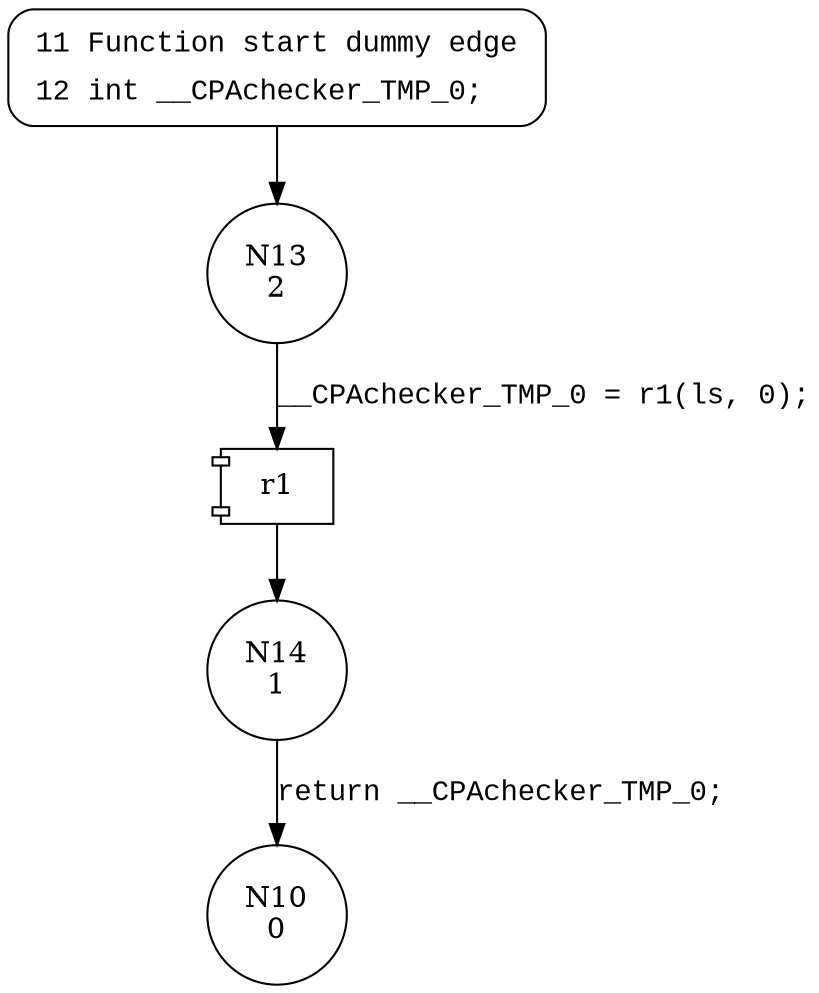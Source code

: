 digraph rev {
13 [shape="circle" label="N13\n2"]
14 [shape="circle" label="N14\n1"]
10 [shape="circle" label="N10\n0"]
11 [style="filled,bold" penwidth="1" fillcolor="white" fontname="Courier New" shape="Mrecord" label=<<table border="0" cellborder="0" cellpadding="3" bgcolor="white"><tr><td align="right">11</td><td align="left">Function start dummy edge</td></tr><tr><td align="right">12</td><td align="left">int __CPAchecker_TMP_0;</td></tr></table>>]
11 -> 13[label=""]
100001 [shape="component" label="r1"]
13 -> 100001 [label="__CPAchecker_TMP_0 = r1(ls, 0);" fontname="Courier New"]
100001 -> 14 [label="" fontname="Courier New"]
14 -> 10 [label="return __CPAchecker_TMP_0;" fontname="Courier New"]
}